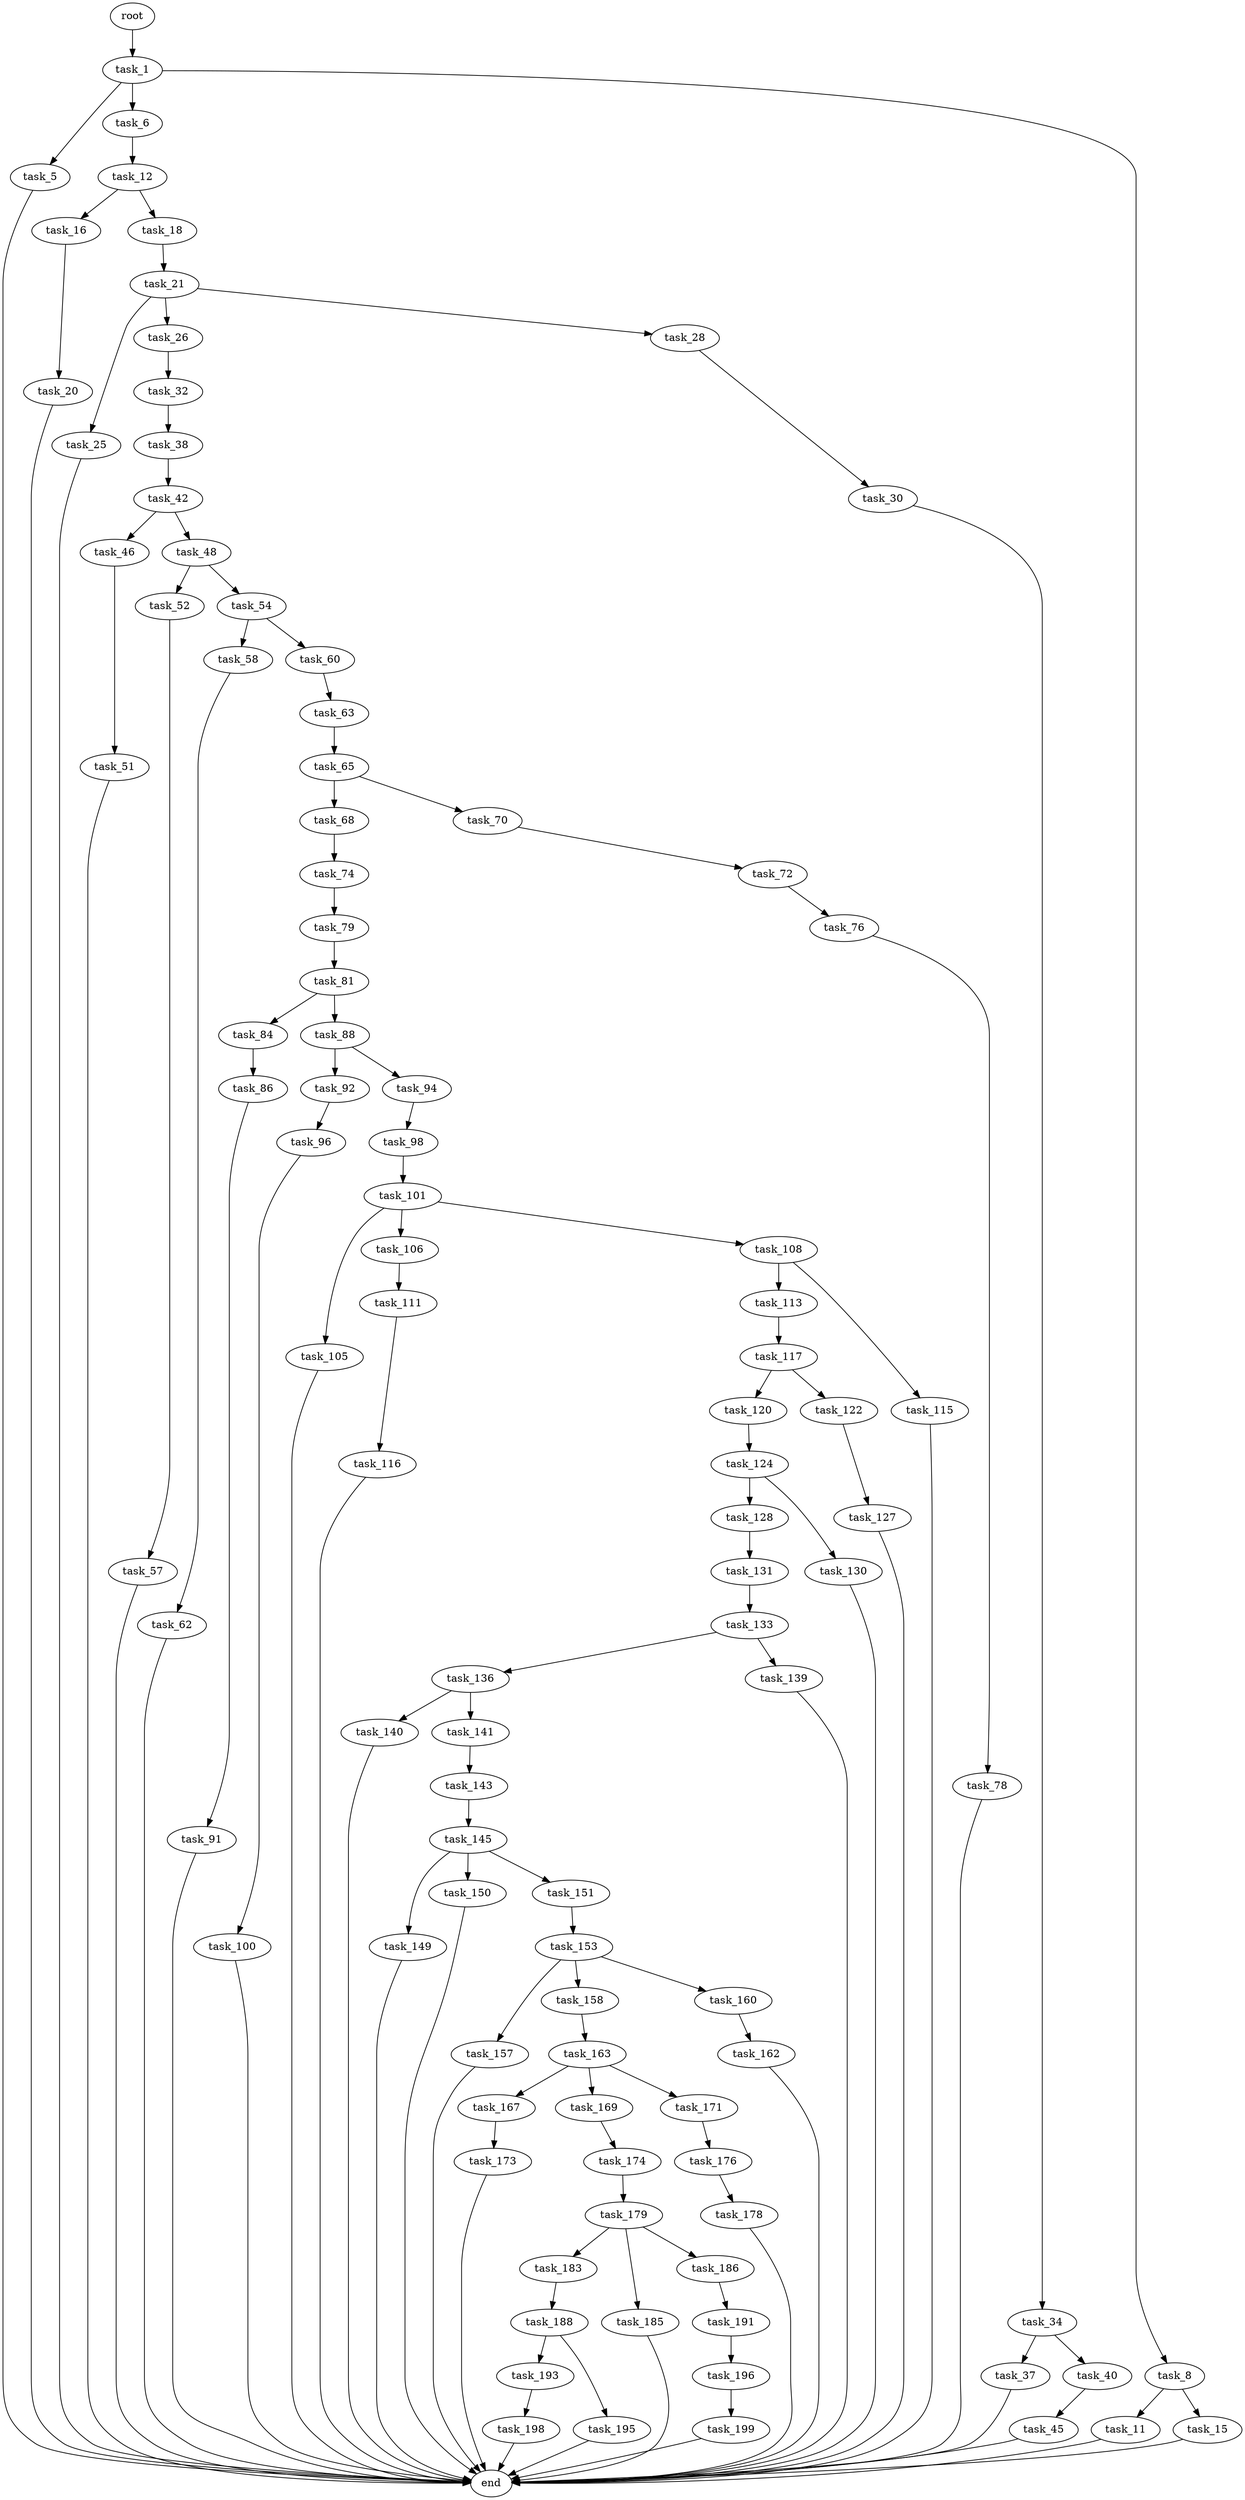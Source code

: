 digraph G {
  root [size="0.000000"];
  task_1 [size="5716974147.000000"];
  task_5 [size="23923699392.000000"];
  task_6 [size="68719476736.000000"];
  task_8 [size="9223965484.000000"];
  end [size="0.000000"];
  task_12 [size="28991029248.000000"];
  task_11 [size="8589934592.000000"];
  task_15 [size="68719476736.000000"];
  task_16 [size="21084298711.000000"];
  task_18 [size="28991029248.000000"];
  task_20 [size="49326686703.000000"];
  task_21 [size="668491646358.000000"];
  task_25 [size="1129385192.000000"];
  task_26 [size="6003204950.000000"];
  task_28 [size="782757789696.000000"];
  task_32 [size="782757789696.000000"];
  task_30 [size="1073741824000.000000"];
  task_34 [size="45836216412.000000"];
  task_38 [size="368293445632.000000"];
  task_37 [size="1032913860556.000000"];
  task_40 [size="782757789696.000000"];
  task_42 [size="23482215459.000000"];
  task_45 [size="1931162024.000000"];
  task_46 [size="28991029248.000000"];
  task_48 [size="191031017896.000000"];
  task_51 [size="2563024437.000000"];
  task_52 [size="368293445632.000000"];
  task_54 [size="368293445632.000000"];
  task_57 [size="15185808783.000000"];
  task_58 [size="160261596036.000000"];
  task_60 [size="73517570430.000000"];
  task_62 [size="1511441777.000000"];
  task_63 [size="28497825942.000000"];
  task_65 [size="231928233984.000000"];
  task_68 [size="189440414795.000000"];
  task_70 [size="231928233984.000000"];
  task_74 [size="657540467781.000000"];
  task_72 [size="26471455210.000000"];
  task_76 [size="368293445632.000000"];
  task_79 [size="8589934592.000000"];
  task_78 [size="28991029248.000000"];
  task_81 [size="3767350859.000000"];
  task_84 [size="549755813888.000000"];
  task_88 [size="692466581.000000"];
  task_86 [size="8589934592.000000"];
  task_91 [size="7326927181.000000"];
  task_92 [size="7443004476.000000"];
  task_94 [size="68719476736.000000"];
  task_96 [size="16905365875.000000"];
  task_98 [size="68719476736.000000"];
  task_100 [size="1073741824000.000000"];
  task_101 [size="707206155301.000000"];
  task_105 [size="438300278156.000000"];
  task_106 [size="29111325736.000000"];
  task_108 [size="2609552258.000000"];
  task_111 [size="10156117489.000000"];
  task_113 [size="782757789696.000000"];
  task_115 [size="782757789696.000000"];
  task_116 [size="782757789696.000000"];
  task_117 [size="94799411562.000000"];
  task_120 [size="15206291526.000000"];
  task_122 [size="28991029248.000000"];
  task_124 [size="8589934592.000000"];
  task_127 [size="101383301618.000000"];
  task_128 [size="38521364040.000000"];
  task_130 [size="8589934592.000000"];
  task_131 [size="46402606310.000000"];
  task_133 [size="12604138606.000000"];
  task_136 [size="39692053307.000000"];
  task_139 [size="7199101286.000000"];
  task_140 [size="549755813888.000000"];
  task_141 [size="87282375275.000000"];
  task_143 [size="824362279932.000000"];
  task_145 [size="231928233984.000000"];
  task_149 [size="1791988346.000000"];
  task_150 [size="348518805476.000000"];
  task_151 [size="303089702483.000000"];
  task_153 [size="782757789696.000000"];
  task_157 [size="57815724370.000000"];
  task_158 [size="1073741824000.000000"];
  task_160 [size="782757789696.000000"];
  task_163 [size="12010156344.000000"];
  task_162 [size="1073741824000.000000"];
  task_167 [size="182975662792.000000"];
  task_169 [size="132370547699.000000"];
  task_171 [size="1089763166125.000000"];
  task_173 [size="17262946430.000000"];
  task_174 [size="259861630496.000000"];
  task_176 [size="36453694744.000000"];
  task_179 [size="231928233984.000000"];
  task_178 [size="368293445632.000000"];
  task_183 [size="231928233984.000000"];
  task_185 [size="68719476736.000000"];
  task_186 [size="368293445632.000000"];
  task_188 [size="368293445632.000000"];
  task_191 [size="28991029248.000000"];
  task_193 [size="68719476736.000000"];
  task_195 [size="549755813888.000000"];
  task_196 [size="28991029248.000000"];
  task_198 [size="8589934592.000000"];
  task_199 [size="2416050172.000000"];

  root -> task_1 [size="1.000000"];
  task_1 -> task_5 [size="209715200.000000"];
  task_1 -> task_6 [size="209715200.000000"];
  task_1 -> task_8 [size="209715200.000000"];
  task_5 -> end [size="1.000000"];
  task_6 -> task_12 [size="134217728.000000"];
  task_8 -> task_11 [size="301989888.000000"];
  task_8 -> task_15 [size="301989888.000000"];
  task_12 -> task_16 [size="75497472.000000"];
  task_12 -> task_18 [size="75497472.000000"];
  task_11 -> end [size="1.000000"];
  task_15 -> end [size="1.000000"];
  task_16 -> task_20 [size="411041792.000000"];
  task_18 -> task_21 [size="75497472.000000"];
  task_20 -> end [size="1.000000"];
  task_21 -> task_25 [size="411041792.000000"];
  task_21 -> task_26 [size="411041792.000000"];
  task_21 -> task_28 [size="411041792.000000"];
  task_25 -> end [size="1.000000"];
  task_26 -> task_32 [size="134217728.000000"];
  task_28 -> task_30 [size="679477248.000000"];
  task_32 -> task_38 [size="679477248.000000"];
  task_30 -> task_34 [size="838860800.000000"];
  task_34 -> task_37 [size="33554432.000000"];
  task_34 -> task_40 [size="33554432.000000"];
  task_38 -> task_42 [size="411041792.000000"];
  task_37 -> end [size="1.000000"];
  task_40 -> task_45 [size="679477248.000000"];
  task_42 -> task_46 [size="75497472.000000"];
  task_42 -> task_48 [size="75497472.000000"];
  task_45 -> end [size="1.000000"];
  task_46 -> task_51 [size="75497472.000000"];
  task_48 -> task_52 [size="209715200.000000"];
  task_48 -> task_54 [size="209715200.000000"];
  task_51 -> end [size="1.000000"];
  task_52 -> task_57 [size="411041792.000000"];
  task_54 -> task_58 [size="411041792.000000"];
  task_54 -> task_60 [size="411041792.000000"];
  task_57 -> end [size="1.000000"];
  task_58 -> task_62 [size="209715200.000000"];
  task_60 -> task_63 [size="75497472.000000"];
  task_62 -> end [size="1.000000"];
  task_63 -> task_65 [size="679477248.000000"];
  task_65 -> task_68 [size="301989888.000000"];
  task_65 -> task_70 [size="301989888.000000"];
  task_68 -> task_74 [size="411041792.000000"];
  task_70 -> task_72 [size="301989888.000000"];
  task_74 -> task_79 [size="838860800.000000"];
  task_72 -> task_76 [size="536870912.000000"];
  task_76 -> task_78 [size="411041792.000000"];
  task_79 -> task_81 [size="33554432.000000"];
  task_78 -> end [size="1.000000"];
  task_81 -> task_84 [size="75497472.000000"];
  task_81 -> task_88 [size="75497472.000000"];
  task_84 -> task_86 [size="536870912.000000"];
  task_88 -> task_92 [size="33554432.000000"];
  task_88 -> task_94 [size="33554432.000000"];
  task_86 -> task_91 [size="33554432.000000"];
  task_91 -> end [size="1.000000"];
  task_92 -> task_96 [size="134217728.000000"];
  task_94 -> task_98 [size="134217728.000000"];
  task_96 -> task_100 [size="411041792.000000"];
  task_98 -> task_101 [size="134217728.000000"];
  task_100 -> end [size="1.000000"];
  task_101 -> task_105 [size="679477248.000000"];
  task_101 -> task_106 [size="679477248.000000"];
  task_101 -> task_108 [size="679477248.000000"];
  task_105 -> end [size="1.000000"];
  task_106 -> task_111 [size="679477248.000000"];
  task_108 -> task_113 [size="134217728.000000"];
  task_108 -> task_115 [size="134217728.000000"];
  task_111 -> task_116 [size="679477248.000000"];
  task_113 -> task_117 [size="679477248.000000"];
  task_115 -> end [size="1.000000"];
  task_116 -> end [size="1.000000"];
  task_117 -> task_120 [size="301989888.000000"];
  task_117 -> task_122 [size="301989888.000000"];
  task_120 -> task_124 [size="411041792.000000"];
  task_122 -> task_127 [size="75497472.000000"];
  task_124 -> task_128 [size="33554432.000000"];
  task_124 -> task_130 [size="33554432.000000"];
  task_127 -> end [size="1.000000"];
  task_128 -> task_131 [size="33554432.000000"];
  task_130 -> end [size="1.000000"];
  task_131 -> task_133 [size="75497472.000000"];
  task_133 -> task_136 [size="301989888.000000"];
  task_133 -> task_139 [size="301989888.000000"];
  task_136 -> task_140 [size="679477248.000000"];
  task_136 -> task_141 [size="679477248.000000"];
  task_139 -> end [size="1.000000"];
  task_140 -> end [size="1.000000"];
  task_141 -> task_143 [size="75497472.000000"];
  task_143 -> task_145 [size="679477248.000000"];
  task_145 -> task_149 [size="301989888.000000"];
  task_145 -> task_150 [size="301989888.000000"];
  task_145 -> task_151 [size="301989888.000000"];
  task_149 -> end [size="1.000000"];
  task_150 -> end [size="1.000000"];
  task_151 -> task_153 [size="411041792.000000"];
  task_153 -> task_157 [size="679477248.000000"];
  task_153 -> task_158 [size="679477248.000000"];
  task_153 -> task_160 [size="679477248.000000"];
  task_157 -> end [size="1.000000"];
  task_158 -> task_163 [size="838860800.000000"];
  task_160 -> task_162 [size="679477248.000000"];
  task_163 -> task_167 [size="209715200.000000"];
  task_163 -> task_169 [size="209715200.000000"];
  task_163 -> task_171 [size="209715200.000000"];
  task_162 -> end [size="1.000000"];
  task_167 -> task_173 [size="536870912.000000"];
  task_169 -> task_174 [size="209715200.000000"];
  task_171 -> task_176 [size="679477248.000000"];
  task_173 -> end [size="1.000000"];
  task_174 -> task_179 [size="536870912.000000"];
  task_176 -> task_178 [size="33554432.000000"];
  task_179 -> task_183 [size="301989888.000000"];
  task_179 -> task_185 [size="301989888.000000"];
  task_179 -> task_186 [size="301989888.000000"];
  task_178 -> end [size="1.000000"];
  task_183 -> task_188 [size="301989888.000000"];
  task_185 -> end [size="1.000000"];
  task_186 -> task_191 [size="411041792.000000"];
  task_188 -> task_193 [size="411041792.000000"];
  task_188 -> task_195 [size="411041792.000000"];
  task_191 -> task_196 [size="75497472.000000"];
  task_193 -> task_198 [size="134217728.000000"];
  task_195 -> end [size="1.000000"];
  task_196 -> task_199 [size="75497472.000000"];
  task_198 -> end [size="1.000000"];
  task_199 -> end [size="1.000000"];
}
